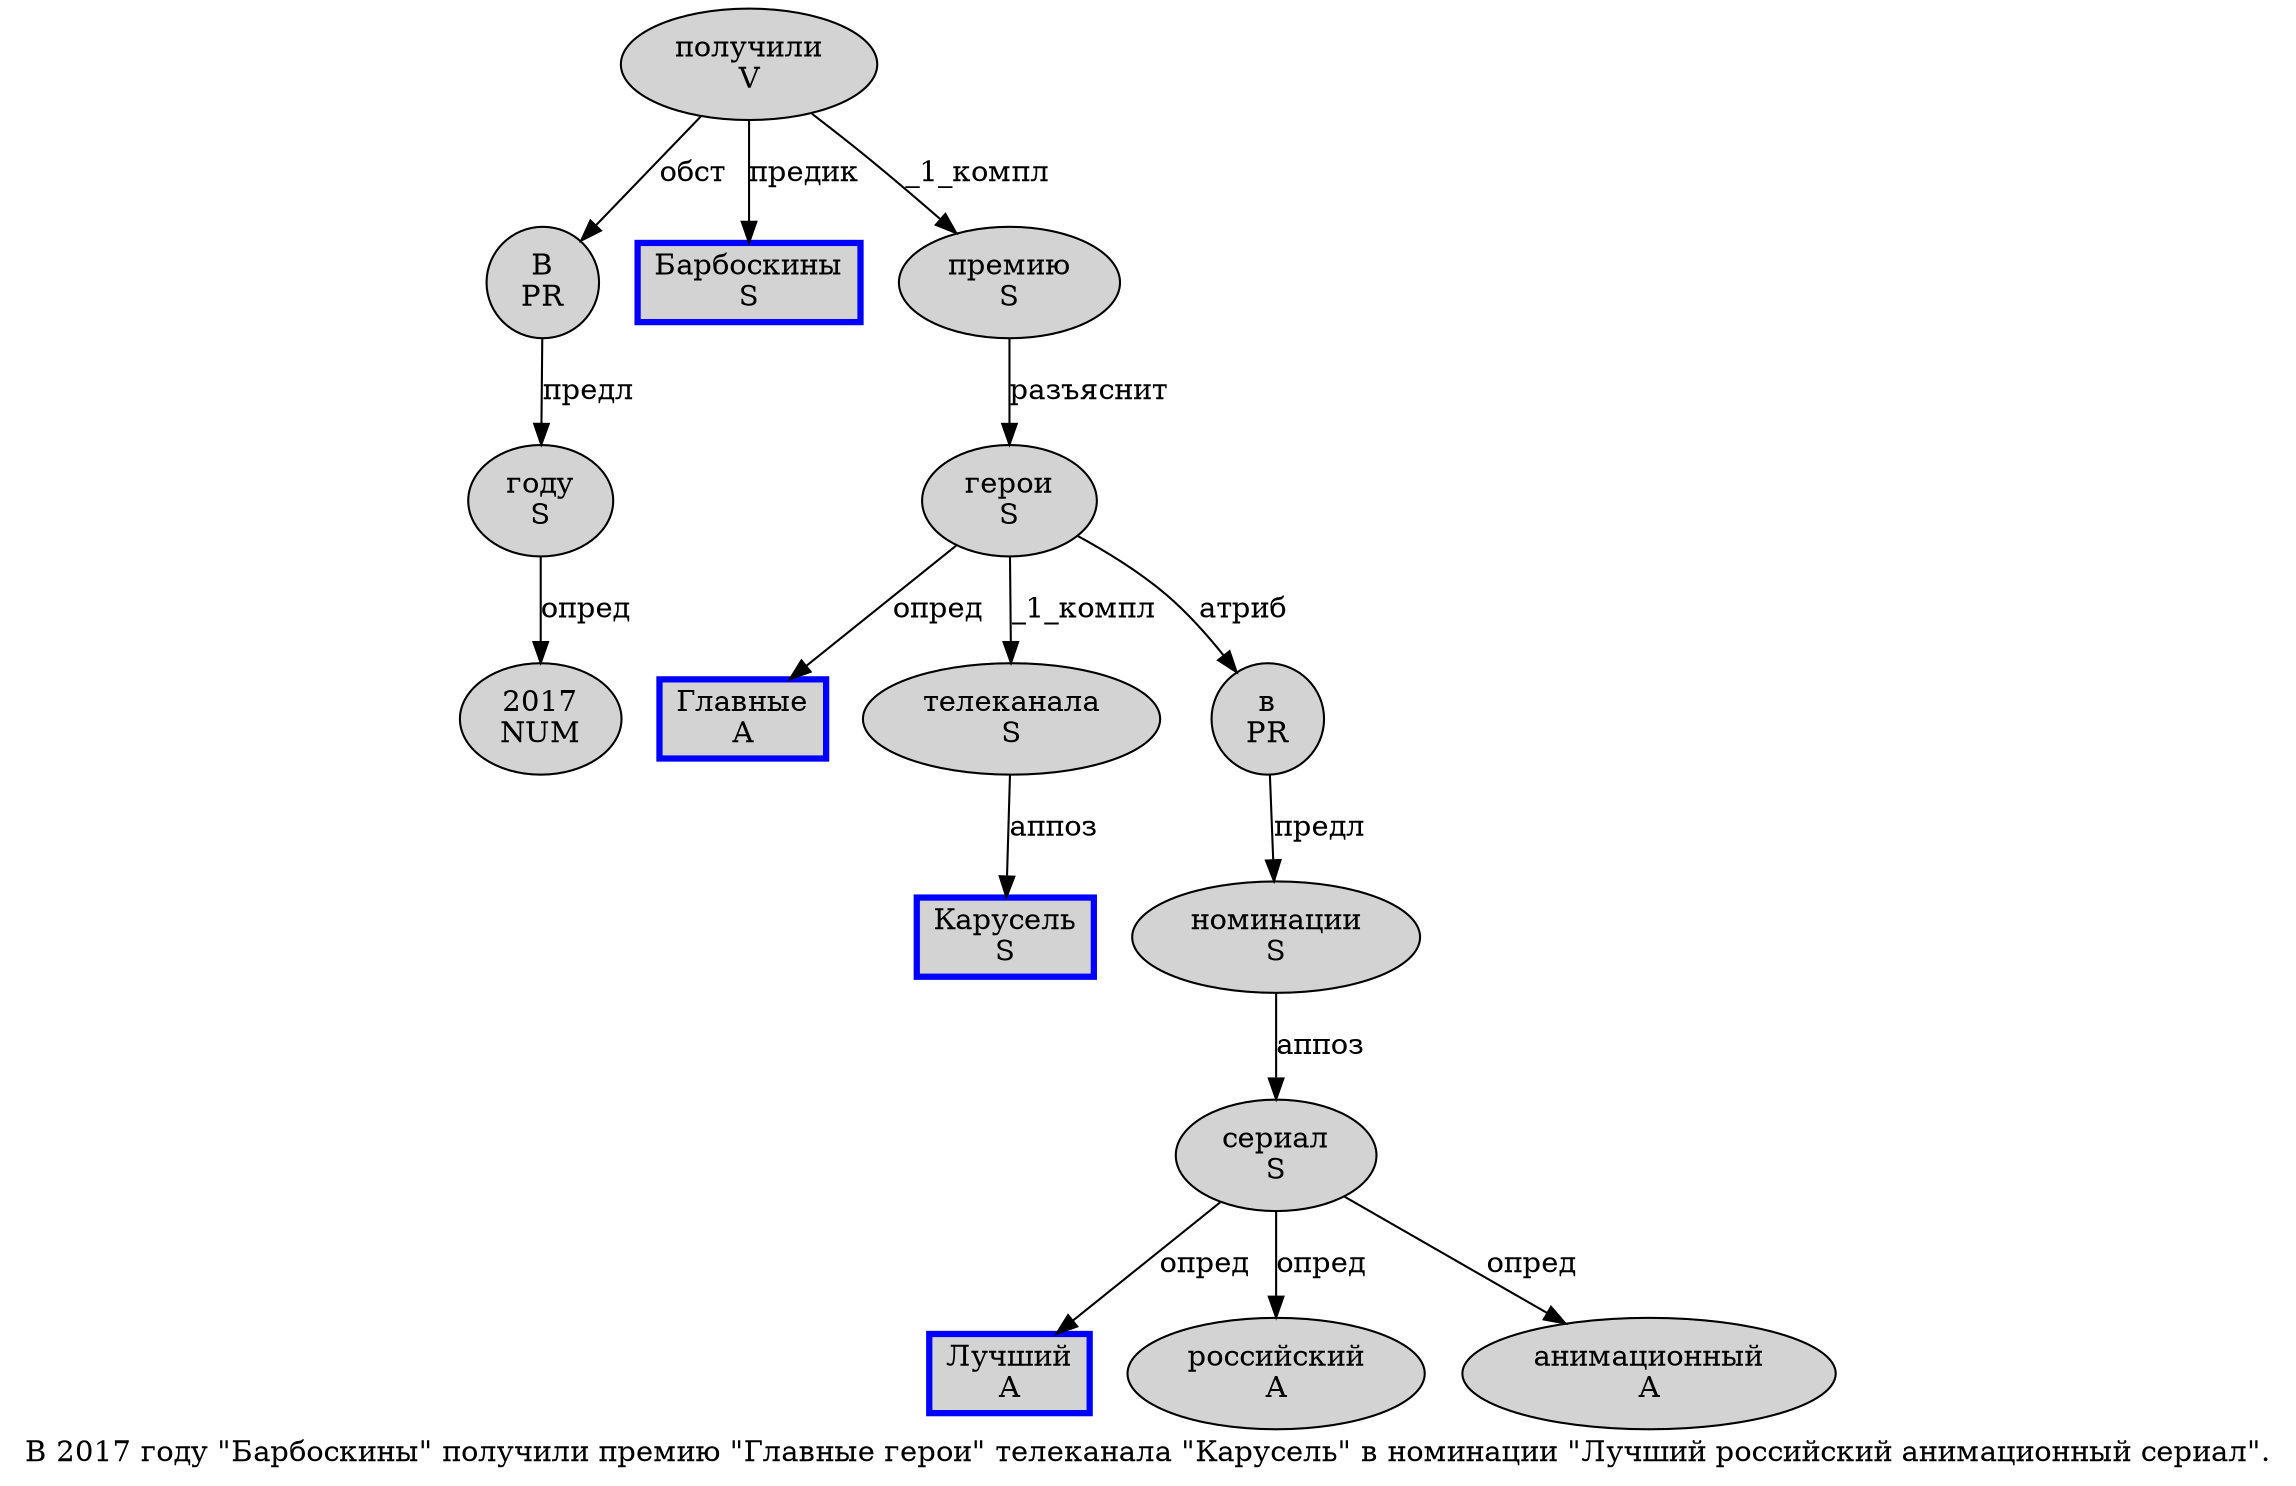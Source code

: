 digraph SENTENCE_1384 {
	graph [label="В 2017 году \"Барбоскины\" получили премию \"Главные герои\" телеканала \"Карусель\" в номинации \"Лучший российский анимационный сериал\"."]
	node [style=filled]
		0 [label="В
PR" color="" fillcolor=lightgray penwidth=1 shape=ellipse]
		1 [label="2017
NUM" color="" fillcolor=lightgray penwidth=1 shape=ellipse]
		2 [label="году
S" color="" fillcolor=lightgray penwidth=1 shape=ellipse]
		4 [label="Барбоскины
S" color=blue fillcolor=lightgray penwidth=3 shape=box]
		6 [label="получили
V" color="" fillcolor=lightgray penwidth=1 shape=ellipse]
		7 [label="премию
S" color="" fillcolor=lightgray penwidth=1 shape=ellipse]
		9 [label="Главные
A" color=blue fillcolor=lightgray penwidth=3 shape=box]
		10 [label="герои
S" color="" fillcolor=lightgray penwidth=1 shape=ellipse]
		12 [label="телеканала
S" color="" fillcolor=lightgray penwidth=1 shape=ellipse]
		14 [label="Карусель
S" color=blue fillcolor=lightgray penwidth=3 shape=box]
		16 [label="в
PR" color="" fillcolor=lightgray penwidth=1 shape=ellipse]
		17 [label="номинации
S" color="" fillcolor=lightgray penwidth=1 shape=ellipse]
		19 [label="Лучший
A" color=blue fillcolor=lightgray penwidth=3 shape=box]
		20 [label="российский
A" color="" fillcolor=lightgray penwidth=1 shape=ellipse]
		21 [label="анимационный
A" color="" fillcolor=lightgray penwidth=1 shape=ellipse]
		22 [label="сериал
S" color="" fillcolor=lightgray penwidth=1 shape=ellipse]
			10 -> 9 [label="опред"]
			10 -> 12 [label="_1_компл"]
			10 -> 16 [label="атриб"]
			2 -> 1 [label="опред"]
			17 -> 22 [label="аппоз"]
			12 -> 14 [label="аппоз"]
			6 -> 0 [label="обст"]
			6 -> 4 [label="предик"]
			6 -> 7 [label="_1_компл"]
			16 -> 17 [label="предл"]
			0 -> 2 [label="предл"]
			7 -> 10 [label="разъяснит"]
			22 -> 19 [label="опред"]
			22 -> 20 [label="опред"]
			22 -> 21 [label="опред"]
}